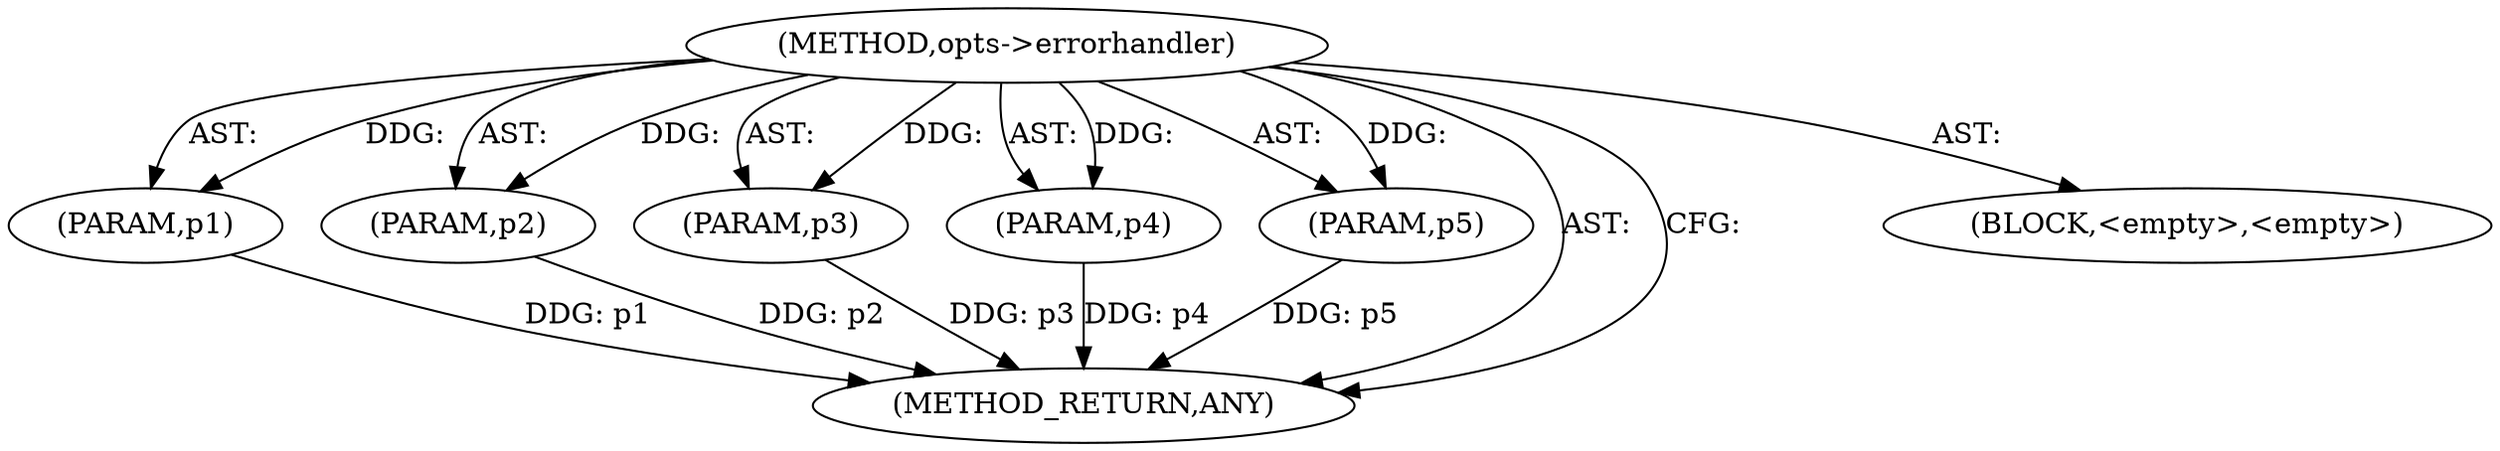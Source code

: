 digraph "opts-&gt;errorhandler" {  
"100288" [label = <(METHOD,opts-&gt;errorhandler)> ]
"100289" [label = <(PARAM,p1)> ]
"100290" [label = <(PARAM,p2)> ]
"100291" [label = <(PARAM,p3)> ]
"100292" [label = <(PARAM,p4)> ]
"100293" [label = <(PARAM,p5)> ]
"100294" [label = <(METHOD_RETURN,ANY)> ]
"100295" [label = <(BLOCK,&lt;empty&gt;,&lt;empty&gt;)> ]
  "100288" -> "100294"  [ label = "AST: "] 
  "100288" -> "100289"  [ label = "AST: "] 
  "100288" -> "100295"  [ label = "AST: "] 
  "100288" -> "100290"  [ label = "AST: "] 
  "100288" -> "100291"  [ label = "AST: "] 
  "100288" -> "100292"  [ label = "AST: "] 
  "100288" -> "100293"  [ label = "AST: "] 
  "100288" -> "100294"  [ label = "CFG: "] 
  "100289" -> "100294"  [ label = "DDG: p1"] 
  "100290" -> "100294"  [ label = "DDG: p2"] 
  "100291" -> "100294"  [ label = "DDG: p3"] 
  "100292" -> "100294"  [ label = "DDG: p4"] 
  "100293" -> "100294"  [ label = "DDG: p5"] 
  "100288" -> "100289"  [ label = "DDG: "] 
  "100288" -> "100290"  [ label = "DDG: "] 
  "100288" -> "100291"  [ label = "DDG: "] 
  "100288" -> "100292"  [ label = "DDG: "] 
  "100288" -> "100293"  [ label = "DDG: "] 
}
